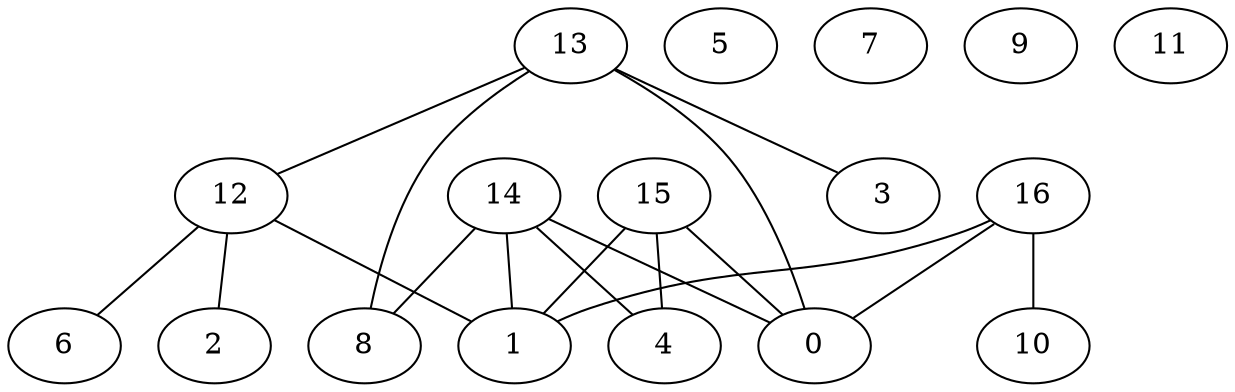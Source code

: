 graph G {
0;
1;
2;
3;
4;
5;
6;
7;
8;
9;
10;
11;
12;
13;
14;
15;
16;
16--1 ;
16--10 ;
16--0 ;
15--4 ;
15--1 ;
15--0 ;
14--1 ;
14--4 ;
14--8 ;
14--0 ;
13--12 ;
13--3 ;
13--8 ;
13--0 ;
12--2 ;
12--6 ;
12--1 ;
}
